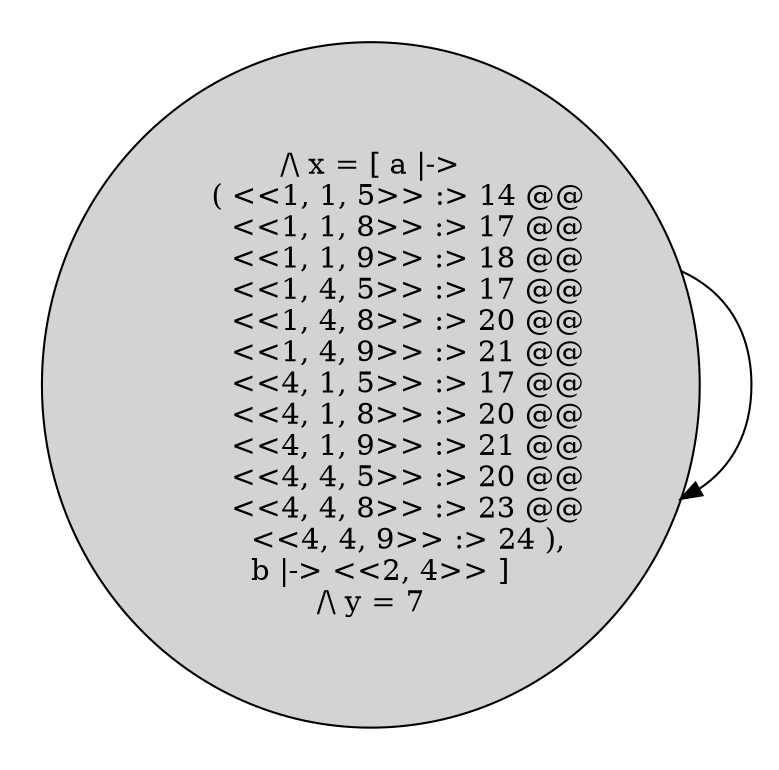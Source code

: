 strict digraph DiskGraph {
nodesep=0.35;
subgraph cluster_graph {
color="white";
-2790416110637400840 [label="/\\ x = [ a |->\n      ( <<1, 1, 5>> :> 14 @@\n        <<1, 1, 8>> :> 17 @@\n        <<1, 1, 9>> :> 18 @@\n        <<1, 4, 5>> :> 17 @@\n        <<1, 4, 8>> :> 20 @@\n        <<1, 4, 9>> :> 21 @@\n        <<4, 1, 5>> :> 17 @@\n        <<4, 1, 8>> :> 20 @@\n        <<4, 1, 9>> :> 21 @@\n        <<4, 4, 5>> :> 20 @@\n        <<4, 4, 8>> :> 23 @@\n        <<4, 4, 9>> :> 24 ),\n  b |-> <<2, 4>> ]\n/\\ y = 7",style = filled]
-2790416110637400840 -> -2790416110637400840 [label="",color="black",fontcolor="black"];
{rank = same; -2790416110637400840;}
}
}